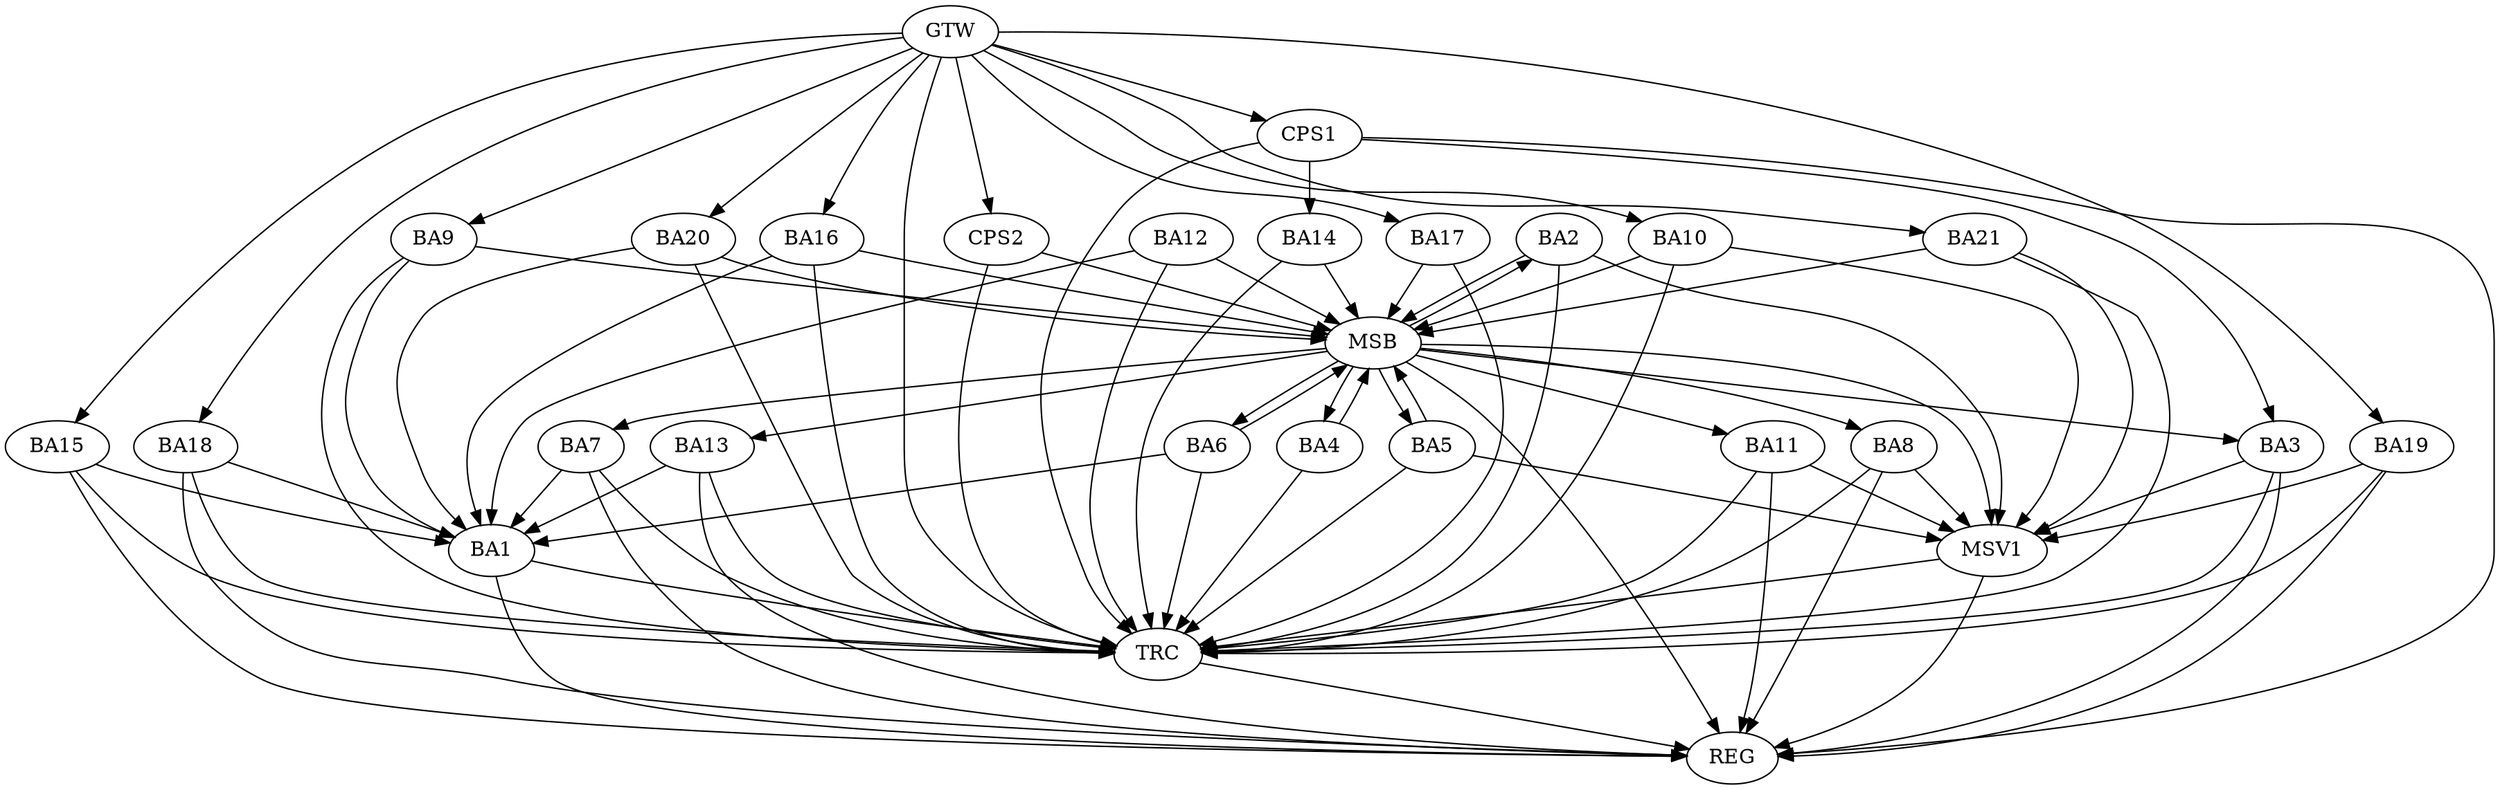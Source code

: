 strict digraph G {
  BA1 [ label="BA1" ];
  BA2 [ label="BA2" ];
  BA3 [ label="BA3" ];
  BA4 [ label="BA4" ];
  BA5 [ label="BA5" ];
  BA6 [ label="BA6" ];
  BA7 [ label="BA7" ];
  BA8 [ label="BA8" ];
  BA9 [ label="BA9" ];
  BA10 [ label="BA10" ];
  BA11 [ label="BA11" ];
  BA12 [ label="BA12" ];
  BA13 [ label="BA13" ];
  BA14 [ label="BA14" ];
  BA15 [ label="BA15" ];
  BA16 [ label="BA16" ];
  BA17 [ label="BA17" ];
  BA18 [ label="BA18" ];
  BA19 [ label="BA19" ];
  BA20 [ label="BA20" ];
  BA21 [ label="BA21" ];
  CPS1 [ label="CPS1" ];
  CPS2 [ label="CPS2" ];
  GTW [ label="GTW" ];
  REG [ label="REG" ];
  MSB [ label="MSB" ];
  TRC [ label="TRC" ];
  MSV1 [ label="MSV1" ];
  CPS1 -> BA3;
  CPS1 -> BA14;
  GTW -> BA9;
  GTW -> BA10;
  GTW -> BA15;
  GTW -> BA16;
  GTW -> BA17;
  GTW -> BA18;
  GTW -> BA19;
  GTW -> BA20;
  GTW -> BA21;
  GTW -> CPS1;
  GTW -> CPS2;
  BA1 -> REG;
  BA3 -> REG;
  BA7 -> REG;
  BA8 -> REG;
  BA11 -> REG;
  BA13 -> REG;
  BA15 -> REG;
  BA18 -> REG;
  BA19 -> REG;
  CPS1 -> REG;
  BA2 -> MSB;
  MSB -> REG;
  BA4 -> MSB;
  MSB -> BA3;
  BA5 -> MSB;
  MSB -> BA2;
  BA6 -> MSB;
  MSB -> BA5;
  BA9 -> MSB;
  MSB -> BA7;
  BA10 -> MSB;
  BA12 -> MSB;
  MSB -> BA11;
  BA14 -> MSB;
  BA16 -> MSB;
  BA17 -> MSB;
  MSB -> BA8;
  BA20 -> MSB;
  BA21 -> MSB;
  MSB -> BA6;
  CPS2 -> MSB;
  MSB -> BA13;
  MSB -> BA4;
  BA1 -> TRC;
  BA2 -> TRC;
  BA3 -> TRC;
  BA4 -> TRC;
  BA5 -> TRC;
  BA6 -> TRC;
  BA7 -> TRC;
  BA8 -> TRC;
  BA9 -> TRC;
  BA10 -> TRC;
  BA11 -> TRC;
  BA12 -> TRC;
  BA13 -> TRC;
  BA14 -> TRC;
  BA15 -> TRC;
  BA16 -> TRC;
  BA17 -> TRC;
  BA18 -> TRC;
  BA19 -> TRC;
  BA20 -> TRC;
  BA21 -> TRC;
  CPS1 -> TRC;
  CPS2 -> TRC;
  GTW -> TRC;
  TRC -> REG;
  BA15 -> BA1;
  BA18 -> BA1;
  BA13 -> BA1;
  BA7 -> BA1;
  BA9 -> BA1;
  BA6 -> BA1;
  BA20 -> BA1;
  BA12 -> BA1;
  BA16 -> BA1;
  BA3 -> MSV1;
  BA8 -> MSV1;
  MSB -> MSV1;
  BA19 -> MSV1;
  BA21 -> MSV1;
  BA10 -> MSV1;
  BA5 -> MSV1;
  BA11 -> MSV1;
  BA2 -> MSV1;
  MSV1 -> REG;
  MSV1 -> TRC;
}
